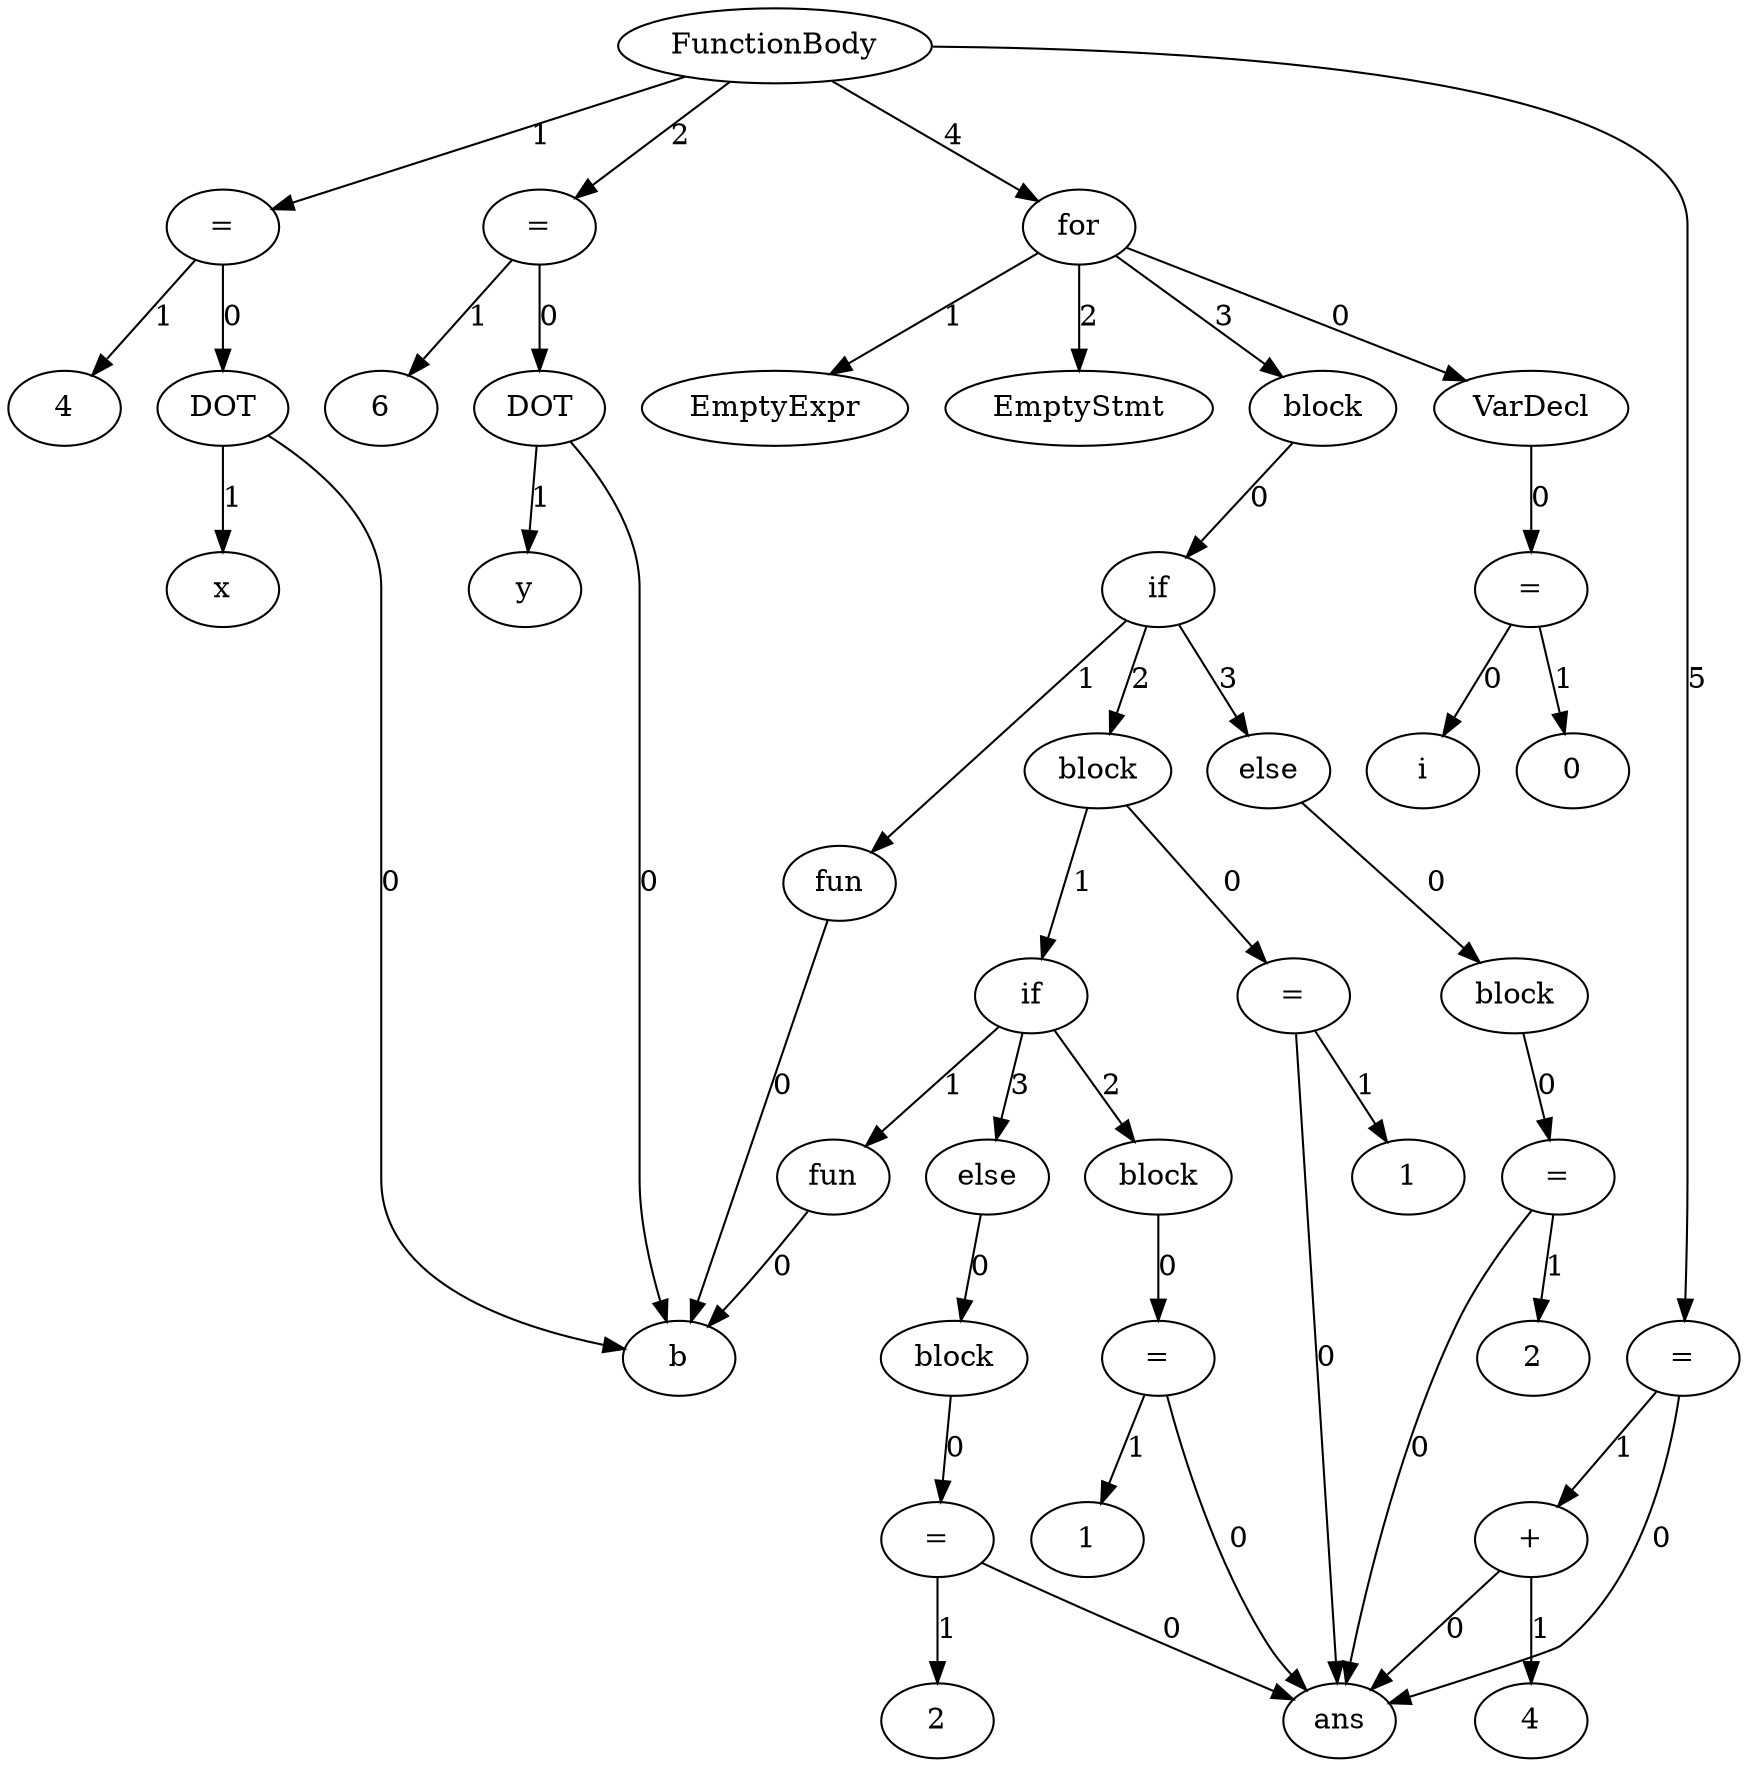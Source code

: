 strict digraph "" {
	node [label="\N"];
	140619366461296	[label=FunctionBody];
	140619366458032	[label="="];
	140619366461296 -> 140619366458032	[label=1];
	140619366458800	[label="="];
	140619366461296 -> 140619366458800	[label=2];
	140619366459376	[label=for];
	140619366461296 -> 140619366459376	[label=4];
	140619366459568	[label="="];
	140619366461296 -> 140619366459568	[label=5];
	140619366649664	[label=DOT];
	140619366458032 -> 140619366649664	[label=0];
	140619366457408	[label=4];
	140619366458032 -> 140619366457408	[label=1];
	140619366457648	[label=b];
	140619366649664 -> 140619366457648	[label=0];
	140619366458176	[label=x];
	140619366649664 -> 140619366458176	[label=1];
	140619366649520	[label=DOT];
	140619366458800 -> 140619366649520	[label=0];
	140619366457744	[label=6];
	140619366458800 -> 140619366457744	[label=1];
	140619366649520 -> 140619366457648	[label=0];
	140619366459232	[label=y];
	140619366649520 -> 140619366459232	[label=1];
	140619367105152	[label=VarDecl];
	140619366459376 -> 140619367105152	[label=0];
	140619366457552	[label=EmptyExpr];
	140619366459376 -> 140619366457552	[label=1];
	140619366460720	[label=EmptyStmt];
	140619366459376 -> 140619366460720	[label=2];
	140619366461344	[label=block];
	140619366459376 -> 140619366461344	[label=3];
	140619366458128	[label="="];
	140619367105152 -> 140619366458128	[label=0];
	140619366459616	[label=i];
	140619366458128 -> 140619366459616	[label=0];
	140619366458080	[label=0];
	140619366458128 -> 140619366458080	[label=1];
	140619366458992	[label=if];
	140619366461344 -> 140619366458992	[label=0];
	140619366459184	[label=fun];
	140619366458992 -> 140619366459184	[label=1];
	140619366461200	[label=block];
	140619366458992 -> 140619366461200	[label=2];
	140619366460288	[label=else];
	140619366458992 -> 140619366460288	[label=3];
	140619366459184 -> 140619366457648	[label=0];
	140619366458944	[label="="];
	140619366461200 -> 140619366458944	[label=0];
	140619366459664	[label=if];
	140619366461200 -> 140619366459664	[label=1];
	140619366457696	[label=ans];
	140619366458944 -> 140619366457696	[label=0];
	140619366459856	[label=1];
	140619366458944 -> 140619366459856	[label=1];
	140619366460528	[label=fun];
	140619366459664 -> 140619366460528	[label=1];
	140619366460432	[label=block];
	140619366459664 -> 140619366460432	[label=2];
	140619366460384	[label=else];
	140619366459664 -> 140619366460384	[label=3];
	140619366460528 -> 140619366457648	[label=0];
	140619366459472	[label="="];
	140619366460432 -> 140619366459472	[label=0];
	140619366459472 -> 140619366457696	[label=0];
	140619366459952	[label=1];
	140619366459472 -> 140619366459952	[label=1];
	140619366460960	[label=block];
	140619366460384 -> 140619366460960	[label=0];
	140619366461056	[label="="];
	140619366460960 -> 140619366461056	[label=0];
	140619366461056 -> 140619366457696	[label=0];
	140619366458656	[label=2];
	140619366461056 -> 140619366458656	[label=1];
	140619366461152	[label=block];
	140619366460288 -> 140619366461152	[label=0];
	140619366460192	[label="="];
	140619366461152 -> 140619366460192	[label=0];
	140619366460192 -> 140619366457696	[label=0];
	140619366459760	[label=2];
	140619366460192 -> 140619366459760	[label=1];
	140619366459568 -> 140619366457696	[label=0];
	140619366459904	[label="+"];
	140619366459568 -> 140619366459904	[label=1];
	140619366459904 -> 140619366457696	[label=0];
	140619366460768	[label=4];
	140619366459904 -> 140619366460768	[label=1];
}
